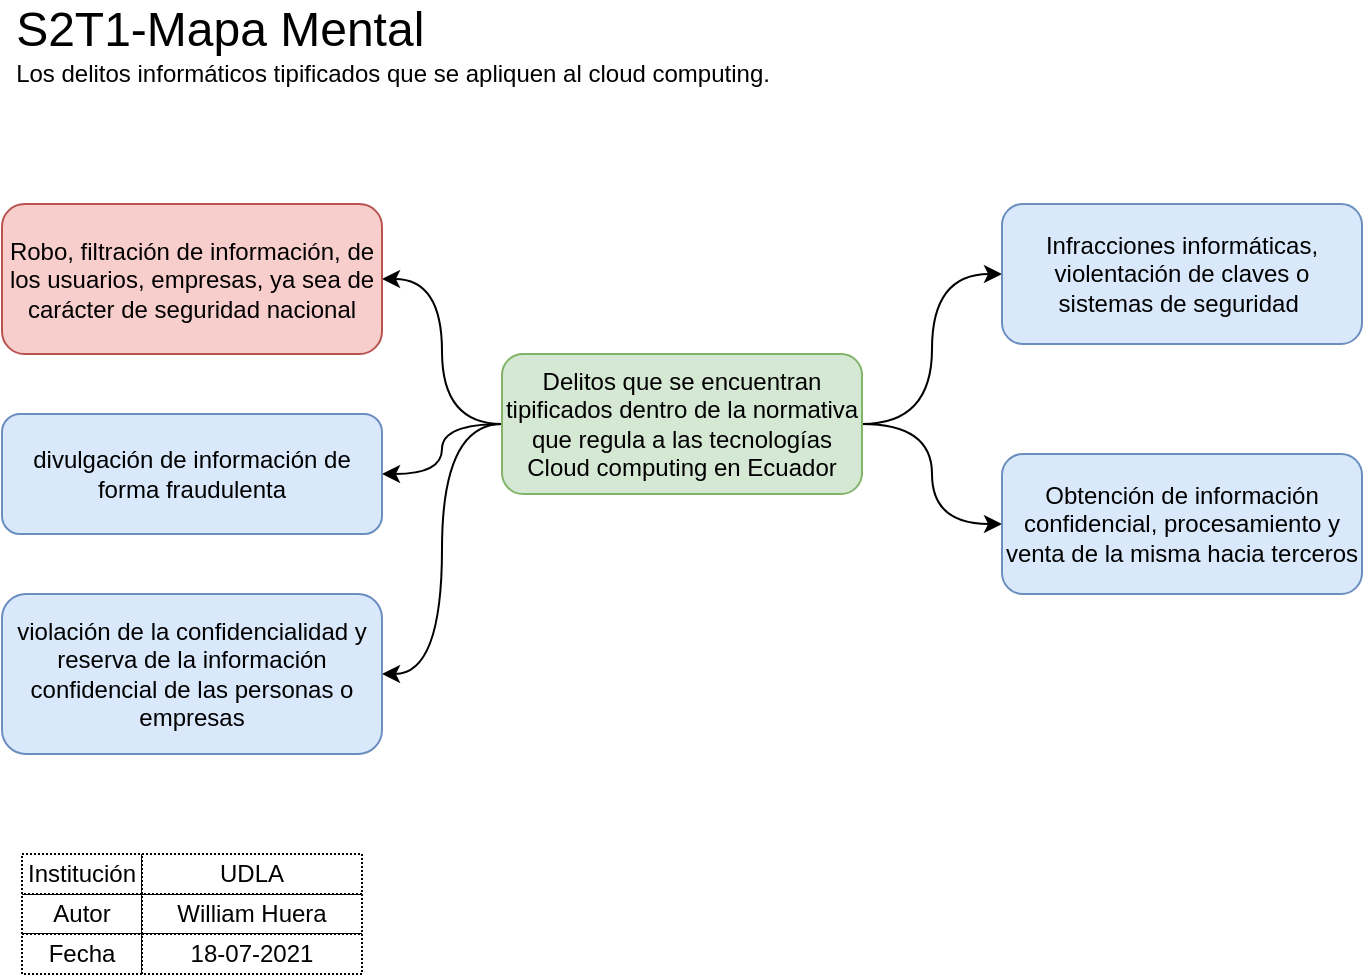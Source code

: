 <mxfile version="14.8.6" type="github">
  <diagram id="zjRdbJUHcIFLECnBz2AV" name="Page-1">
    <mxGraphModel dx="791" dy="376" grid="1" gridSize="10" guides="1" tooltips="1" connect="1" arrows="1" fold="1" page="1" pageScale="1" pageWidth="850" pageHeight="1100" math="0" shadow="0">
      <root>
        <mxCell id="0" />
        <mxCell id="1" parent="0" />
        <mxCell id="qbgrXJLIkIxngC2ZZ1nj-4" style="edgeStyle=orthogonalEdgeStyle;curved=1;rounded=0;orthogonalLoop=1;jettySize=auto;html=1;entryX=1;entryY=0.5;entryDx=0;entryDy=0;" edge="1" parent="1" source="qbgrXJLIkIxngC2ZZ1nj-1" target="qbgrXJLIkIxngC2ZZ1nj-2">
          <mxGeometry relative="1" as="geometry" />
        </mxCell>
        <mxCell id="qbgrXJLIkIxngC2ZZ1nj-7" style="edgeStyle=orthogonalEdgeStyle;curved=1;rounded=0;orthogonalLoop=1;jettySize=auto;html=1;entryX=0;entryY=0.5;entryDx=0;entryDy=0;" edge="1" parent="1" source="qbgrXJLIkIxngC2ZZ1nj-1" target="qbgrXJLIkIxngC2ZZ1nj-6">
          <mxGeometry relative="1" as="geometry" />
        </mxCell>
        <mxCell id="qbgrXJLIkIxngC2ZZ1nj-8" style="edgeStyle=orthogonalEdgeStyle;curved=1;rounded=0;orthogonalLoop=1;jettySize=auto;html=1;entryX=1;entryY=0.5;entryDx=0;entryDy=0;" edge="1" parent="1" source="qbgrXJLIkIxngC2ZZ1nj-1" target="qbgrXJLIkIxngC2ZZ1nj-5">
          <mxGeometry relative="1" as="geometry" />
        </mxCell>
        <mxCell id="qbgrXJLIkIxngC2ZZ1nj-10" style="edgeStyle=orthogonalEdgeStyle;curved=1;rounded=0;orthogonalLoop=1;jettySize=auto;html=1;" edge="1" parent="1" source="qbgrXJLIkIxngC2ZZ1nj-1" target="qbgrXJLIkIxngC2ZZ1nj-9">
          <mxGeometry relative="1" as="geometry" />
        </mxCell>
        <mxCell id="qbgrXJLIkIxngC2ZZ1nj-12" style="edgeStyle=orthogonalEdgeStyle;curved=1;rounded=0;orthogonalLoop=1;jettySize=auto;html=1;entryX=1;entryY=0.5;entryDx=0;entryDy=0;" edge="1" parent="1" source="qbgrXJLIkIxngC2ZZ1nj-1" target="qbgrXJLIkIxngC2ZZ1nj-11">
          <mxGeometry relative="1" as="geometry" />
        </mxCell>
        <mxCell id="qbgrXJLIkIxngC2ZZ1nj-1" value="Delitos que se encuentran tipificados dentro de la normativa que regula a las tecnologías Cloud computing en Ecuador" style="rounded=1;whiteSpace=wrap;html=1;fillColor=#d5e8d4;strokeColor=#82b366;" vertex="1" parent="1">
          <mxGeometry x="320" y="250" width="180" height="70" as="geometry" />
        </mxCell>
        <mxCell id="qbgrXJLIkIxngC2ZZ1nj-2" value="Robo, filtración de información, de los usuarios, empresas, ya sea de carácter de seguridad nacional" style="rounded=1;whiteSpace=wrap;html=1;fillColor=#f8cecc;strokeColor=#b85450;" vertex="1" parent="1">
          <mxGeometry x="70" y="175" width="190" height="75" as="geometry" />
        </mxCell>
        <mxCell id="qbgrXJLIkIxngC2ZZ1nj-5" value="divulgación de información de forma fraudulenta" style="rounded=1;whiteSpace=wrap;html=1;fillColor=#dae8fc;strokeColor=#6c8ebf;" vertex="1" parent="1">
          <mxGeometry x="70" y="280" width="190" height="60" as="geometry" />
        </mxCell>
        <mxCell id="qbgrXJLIkIxngC2ZZ1nj-6" value="Infracciones informáticas, violentación de claves o sistemas de seguridad&amp;nbsp;" style="rounded=1;whiteSpace=wrap;html=1;fillColor=#dae8fc;strokeColor=#6c8ebf;" vertex="1" parent="1">
          <mxGeometry x="570" y="175" width="180" height="70" as="geometry" />
        </mxCell>
        <mxCell id="qbgrXJLIkIxngC2ZZ1nj-9" value="Obtención de información confidencial, procesamiento y venta de la misma hacia terceros" style="rounded=1;whiteSpace=wrap;html=1;fillColor=#dae8fc;strokeColor=#6c8ebf;" vertex="1" parent="1">
          <mxGeometry x="570" y="300" width="180" height="70" as="geometry" />
        </mxCell>
        <mxCell id="qbgrXJLIkIxngC2ZZ1nj-11" value="violación de la confidencialidad y reserva de la información confidencial de las personas o empresas" style="rounded=1;whiteSpace=wrap;html=1;fillColor=#dae8fc;strokeColor=#6c8ebf;" vertex="1" parent="1">
          <mxGeometry x="70" y="370" width="190" height="80" as="geometry" />
        </mxCell>
        <mxCell id="qbgrXJLIkIxngC2ZZ1nj-14" value="&lt;div style=&quot;text-align: left&quot;&gt;&lt;span&gt;&lt;font style=&quot;font-size: 24px&quot;&gt;S2T1-Mapa Mental&lt;/font&gt;&lt;/span&gt;&lt;/div&gt;Los delitos informáticos tipificados que se apliquen al cloud computing." style="text;html=1;align=center;verticalAlign=middle;resizable=0;points=[];autosize=1;strokeColor=none;" vertex="1" parent="1">
          <mxGeometry x="70" y="75" width="390" height="40" as="geometry" />
        </mxCell>
        <mxCell id="qbgrXJLIkIxngC2ZZ1nj-15" value="Autor" style="rounded=0;whiteSpace=wrap;html=1;dashed=1;dashPattern=1 1;" vertex="1" parent="1">
          <mxGeometry x="80" y="520" width="60" height="20" as="geometry" />
        </mxCell>
        <mxCell id="qbgrXJLIkIxngC2ZZ1nj-16" value="William Huera" style="rounded=0;whiteSpace=wrap;html=1;dashed=1;dashPattern=1 1;" vertex="1" parent="1">
          <mxGeometry x="140" y="520" width="110" height="20" as="geometry" />
        </mxCell>
        <mxCell id="qbgrXJLIkIxngC2ZZ1nj-17" value="Institución" style="rounded=0;whiteSpace=wrap;html=1;dashed=1;dashPattern=1 1;" vertex="1" parent="1">
          <mxGeometry x="80" y="500" width="60" height="20" as="geometry" />
        </mxCell>
        <mxCell id="qbgrXJLIkIxngC2ZZ1nj-18" value="UDLA" style="rounded=0;whiteSpace=wrap;html=1;dashed=1;dashPattern=1 1;" vertex="1" parent="1">
          <mxGeometry x="140" y="500" width="110" height="20" as="geometry" />
        </mxCell>
        <mxCell id="qbgrXJLIkIxngC2ZZ1nj-19" value="Fecha" style="rounded=0;whiteSpace=wrap;html=1;dashed=1;dashPattern=1 1;" vertex="1" parent="1">
          <mxGeometry x="80" y="540" width="60" height="20" as="geometry" />
        </mxCell>
        <mxCell id="qbgrXJLIkIxngC2ZZ1nj-20" value="18-07-2021" style="rounded=0;whiteSpace=wrap;html=1;dashed=1;dashPattern=1 1;" vertex="1" parent="1">
          <mxGeometry x="140" y="540" width="110" height="20" as="geometry" />
        </mxCell>
      </root>
    </mxGraphModel>
  </diagram>
</mxfile>
